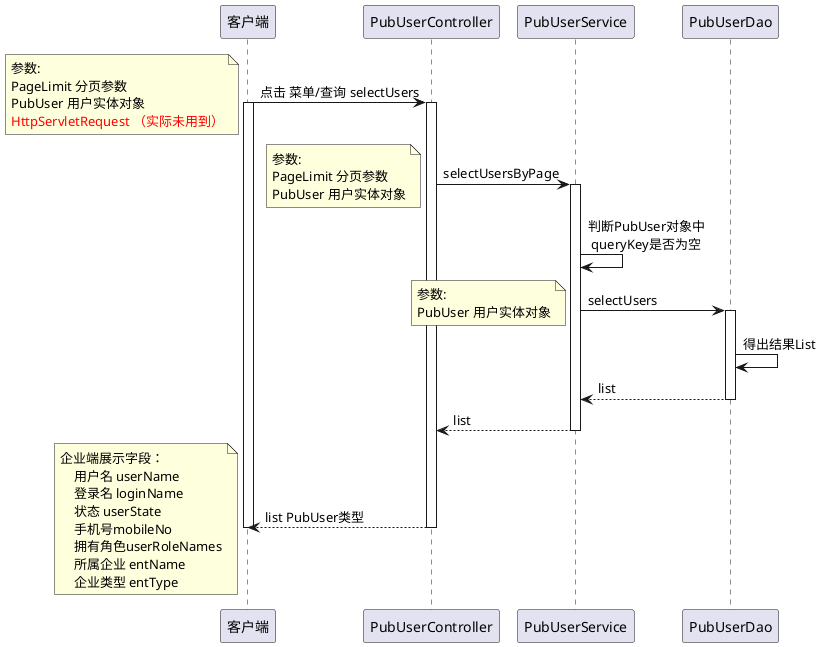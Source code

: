 @startuml

客户端 -> PubUserController: 点击 菜单/查询 selectUsers
activate 客户端
activate PubUserController
note left
    参数:
    PageLimit 分页参数
    PubUser 用户实体对象
    <color red>HttpServletRequest （实际未用到）
end note

PubUserController -> PubUserService: selectUsersByPage
note left
    参数:
    PageLimit 分页参数
    PubUser 用户实体对象
end note

activate PubUserService
PubUserService -> PubUserService : 判断PubUser对象中 \n queryKey是否为空

PubUserService -> PubUserDao: selectUsers
note left
    参数:
    PubUser 用户实体对象
end note
activate PubUserDao
PubUserDao -> PubUserDao: 得出结果List
return list

return list

return list PubUser类型
deactivate 客户端
note left
企业端展示字段：
    用户名 userName
    登录名 loginName
    状态 userState
    手机号mobileNo
    拥有角色userRoleNames
    所属企业 entName
    企业类型 entType
end note
@enduml
